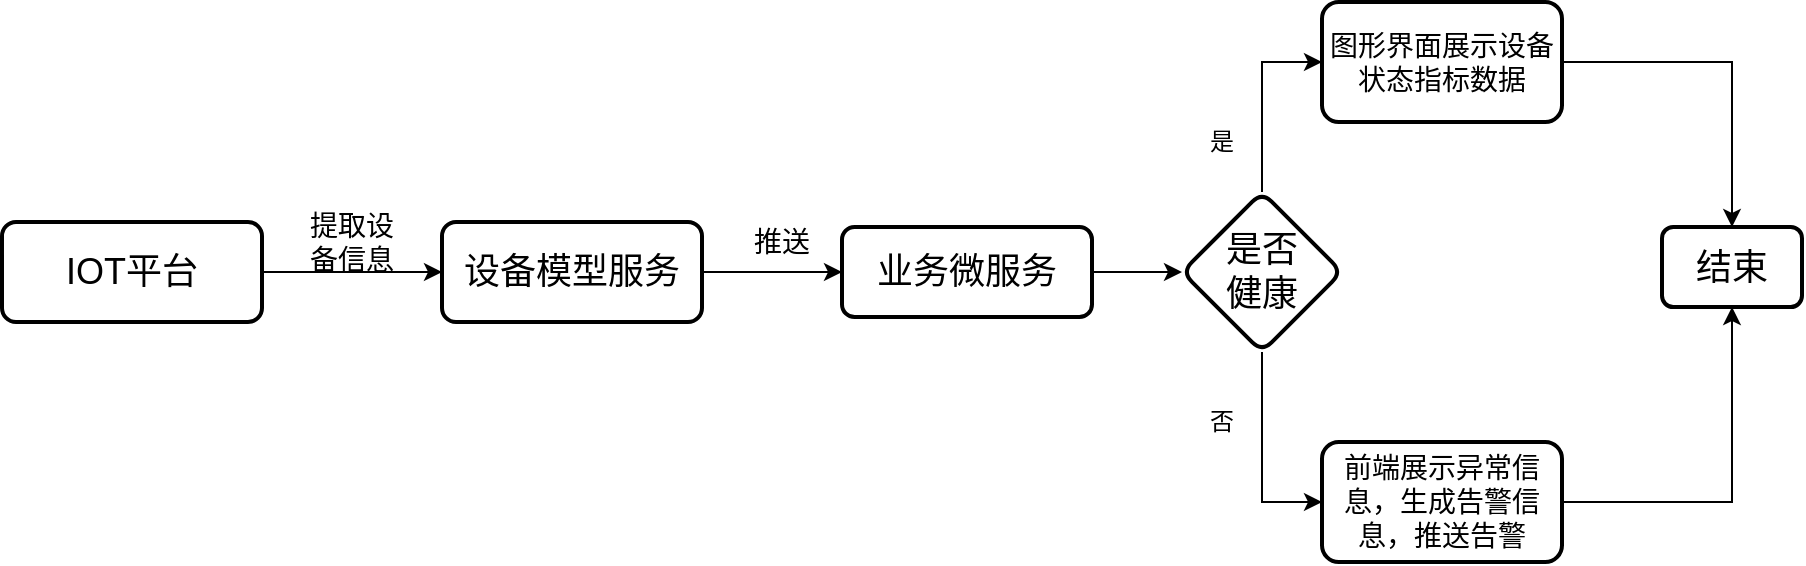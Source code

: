 <mxfile version="14.2.9" type="github">
  <diagram id="4WpzdTXjIb1PRQE8VeBf" name="第 1 页">
    <mxGraphModel dx="1422" dy="762" grid="1" gridSize="10" guides="1" tooltips="1" connect="1" arrows="1" fold="1" page="1" pageScale="1" pageWidth="1169" pageHeight="827" math="0" shadow="0">
      <root>
        <mxCell id="0" />
        <mxCell id="1" parent="0" />
        <mxCell id="yBk941FRxCLUYqu0R4wv-4" value="" style="edgeStyle=orthogonalEdgeStyle;rounded=0;orthogonalLoop=1;jettySize=auto;html=1;" edge="1" parent="1" source="yBk941FRxCLUYqu0R4wv-2" target="yBk941FRxCLUYqu0R4wv-3">
          <mxGeometry relative="1" as="geometry" />
        </mxCell>
        <mxCell id="yBk941FRxCLUYqu0R4wv-2" value="&lt;font style=&quot;font-size: 18px&quot;&gt;IOT平台&lt;/font&gt;" style="rounded=1;whiteSpace=wrap;html=1;absoluteArcSize=1;arcSize=14;strokeWidth=2;" vertex="1" parent="1">
          <mxGeometry x="170" y="160" width="130" height="50" as="geometry" />
        </mxCell>
        <mxCell id="yBk941FRxCLUYqu0R4wv-7" value="" style="edgeStyle=orthogonalEdgeStyle;rounded=0;orthogonalLoop=1;jettySize=auto;html=1;" edge="1" parent="1" source="yBk941FRxCLUYqu0R4wv-3" target="yBk941FRxCLUYqu0R4wv-6">
          <mxGeometry relative="1" as="geometry" />
        </mxCell>
        <mxCell id="yBk941FRxCLUYqu0R4wv-3" value="&lt;font style=&quot;font-size: 18px&quot;&gt;设备模型服务&lt;/font&gt;" style="rounded=1;whiteSpace=wrap;html=1;absoluteArcSize=1;arcSize=14;strokeWidth=2;" vertex="1" parent="1">
          <mxGeometry x="390" y="160" width="130" height="50" as="geometry" />
        </mxCell>
        <mxCell id="yBk941FRxCLUYqu0R4wv-5" value="&lt;font style=&quot;font-size: 14px&quot;&gt;提取设备信息&lt;/font&gt;" style="text;html=1;strokeColor=none;fillColor=none;align=center;verticalAlign=middle;whiteSpace=wrap;rounded=0;" vertex="1" parent="1">
          <mxGeometry x="320" y="160" width="50" height="20" as="geometry" />
        </mxCell>
        <mxCell id="yBk941FRxCLUYqu0R4wv-12" value="" style="edgeStyle=orthogonalEdgeStyle;rounded=0;orthogonalLoop=1;jettySize=auto;html=1;" edge="1" parent="1" source="yBk941FRxCLUYqu0R4wv-6" target="yBk941FRxCLUYqu0R4wv-11">
          <mxGeometry relative="1" as="geometry" />
        </mxCell>
        <mxCell id="yBk941FRxCLUYqu0R4wv-6" value="&lt;font style=&quot;font-size: 18px&quot;&gt;业务微服务&lt;/font&gt;" style="whiteSpace=wrap;html=1;rounded=1;strokeWidth=2;arcSize=14;" vertex="1" parent="1">
          <mxGeometry x="590" y="162.5" width="125" height="45" as="geometry" />
        </mxCell>
        <mxCell id="yBk941FRxCLUYqu0R4wv-8" value="&lt;font style=&quot;font-size: 14px&quot;&gt;推送&lt;/font&gt;" style="text;html=1;strokeColor=none;fillColor=none;align=center;verticalAlign=middle;whiteSpace=wrap;rounded=0;" vertex="1" parent="1">
          <mxGeometry x="534.5" y="160" width="50" height="20" as="geometry" />
        </mxCell>
        <mxCell id="yBk941FRxCLUYqu0R4wv-14" value="" style="edgeStyle=orthogonalEdgeStyle;rounded=0;orthogonalLoop=1;jettySize=auto;html=1;" edge="1" parent="1" source="yBk941FRxCLUYqu0R4wv-11" target="yBk941FRxCLUYqu0R4wv-13">
          <mxGeometry relative="1" as="geometry">
            <Array as="points">
              <mxPoint x="800" y="80" />
            </Array>
          </mxGeometry>
        </mxCell>
        <mxCell id="yBk941FRxCLUYqu0R4wv-17" value="" style="edgeStyle=orthogonalEdgeStyle;rounded=0;orthogonalLoop=1;jettySize=auto;html=1;" edge="1" parent="1" source="yBk941FRxCLUYqu0R4wv-11" target="yBk941FRxCLUYqu0R4wv-16">
          <mxGeometry relative="1" as="geometry">
            <Array as="points">
              <mxPoint x="800" y="300" />
            </Array>
          </mxGeometry>
        </mxCell>
        <mxCell id="yBk941FRxCLUYqu0R4wv-11" value="&lt;font style=&quot;font-size: 18px&quot;&gt;是否&lt;br&gt;健康&lt;/font&gt;" style="rhombus;whiteSpace=wrap;html=1;rounded=1;strokeWidth=2;arcSize=14;" vertex="1" parent="1">
          <mxGeometry x="760" y="145" width="80" height="80" as="geometry" />
        </mxCell>
        <mxCell id="yBk941FRxCLUYqu0R4wv-24" value="" style="edgeStyle=orthogonalEdgeStyle;rounded=0;orthogonalLoop=1;jettySize=auto;html=1;" edge="1" parent="1" source="yBk941FRxCLUYqu0R4wv-13" target="yBk941FRxCLUYqu0R4wv-23">
          <mxGeometry relative="1" as="geometry" />
        </mxCell>
        <mxCell id="yBk941FRxCLUYqu0R4wv-13" value="&lt;font style=&quot;font-size: 14px&quot;&gt;图形界面展示设备状态指标数据&lt;/font&gt;" style="whiteSpace=wrap;html=1;rounded=1;strokeWidth=2;arcSize=14;" vertex="1" parent="1">
          <mxGeometry x="830" y="50" width="120" height="60" as="geometry" />
        </mxCell>
        <mxCell id="yBk941FRxCLUYqu0R4wv-15" value="是" style="text;html=1;strokeColor=none;fillColor=none;align=center;verticalAlign=middle;whiteSpace=wrap;rounded=0;" vertex="1" parent="1">
          <mxGeometry x="760" y="110" width="40" height="20" as="geometry" />
        </mxCell>
        <mxCell id="yBk941FRxCLUYqu0R4wv-25" value="" style="edgeStyle=orthogonalEdgeStyle;rounded=0;orthogonalLoop=1;jettySize=auto;html=1;entryX=0.5;entryY=1;entryDx=0;entryDy=0;" edge="1" parent="1" source="yBk941FRxCLUYqu0R4wv-16" target="yBk941FRxCLUYqu0R4wv-23">
          <mxGeometry relative="1" as="geometry">
            <mxPoint x="1030" y="300" as="targetPoint" />
          </mxGeometry>
        </mxCell>
        <mxCell id="yBk941FRxCLUYqu0R4wv-16" value="&lt;font style=&quot;font-size: 14px&quot;&gt;前端展示异常信息，生成告警信息，推送告警&lt;/font&gt;" style="whiteSpace=wrap;html=1;rounded=1;strokeWidth=2;arcSize=14;" vertex="1" parent="1">
          <mxGeometry x="830" y="270" width="120" height="60" as="geometry" />
        </mxCell>
        <mxCell id="yBk941FRxCLUYqu0R4wv-18" value="否" style="text;html=1;strokeColor=none;fillColor=none;align=center;verticalAlign=middle;whiteSpace=wrap;rounded=0;" vertex="1" parent="1">
          <mxGeometry x="760" y="250" width="40" height="20" as="geometry" />
        </mxCell>
        <mxCell id="yBk941FRxCLUYqu0R4wv-23" value="&lt;font style=&quot;font-size: 18px&quot;&gt;结束&lt;/font&gt;" style="whiteSpace=wrap;html=1;rounded=1;strokeWidth=2;arcSize=14;" vertex="1" parent="1">
          <mxGeometry x="1000" y="162.5" width="70" height="40" as="geometry" />
        </mxCell>
      </root>
    </mxGraphModel>
  </diagram>
</mxfile>

